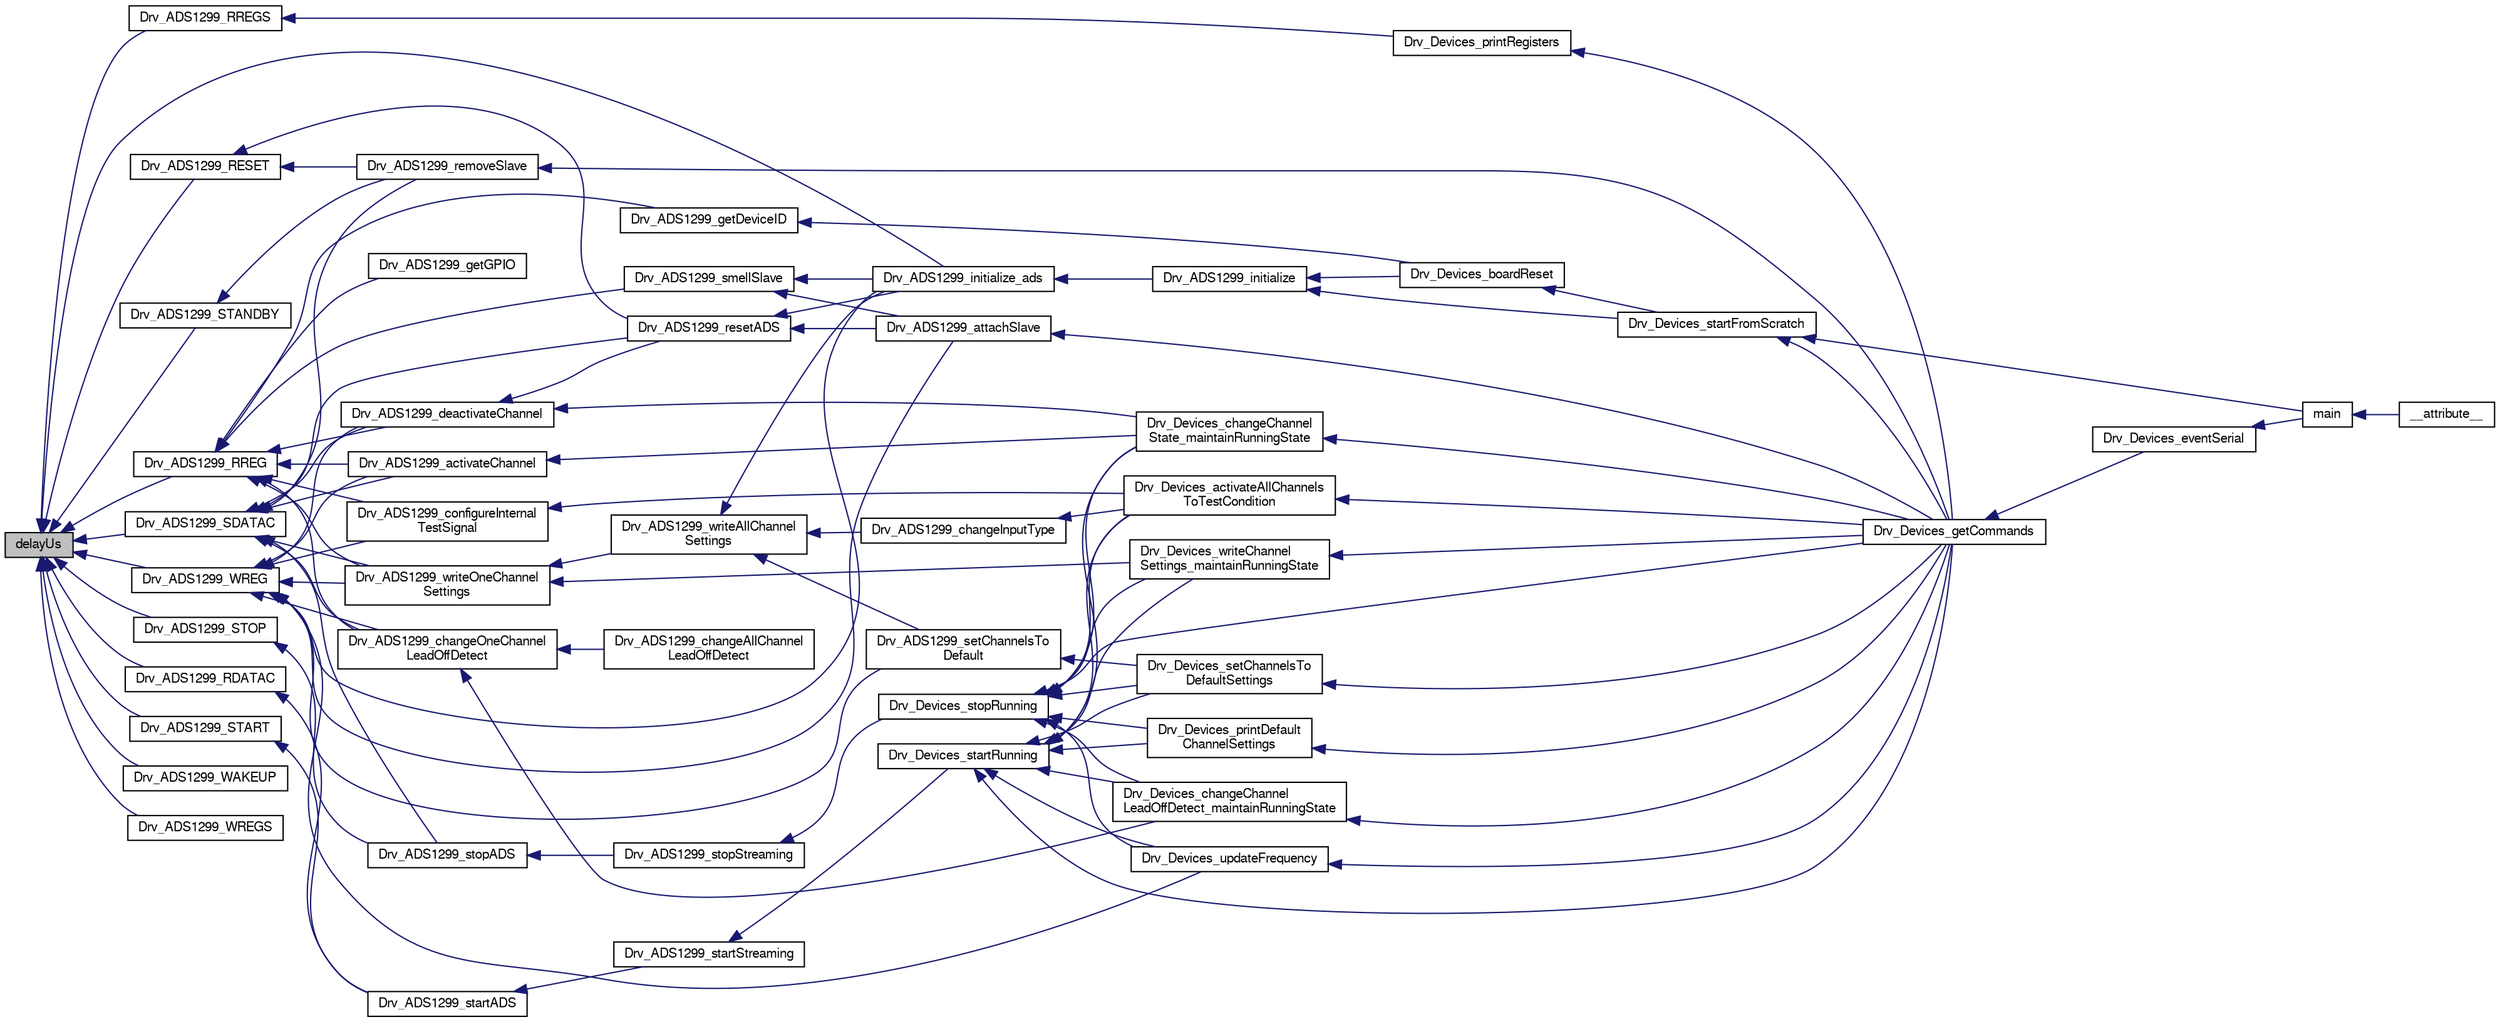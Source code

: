 digraph "delayUs"
{
  edge [fontname="FreeSans",fontsize="10",labelfontname="FreeSans",labelfontsize="10"];
  node [fontname="FreeSans",fontsize="10",shape=record];
  rankdir="LR";
  Node1 [label="delayUs",height=0.2,width=0.4,color="black", fillcolor="grey75", style="filled", fontcolor="black"];
  Node1 -> Node2 [dir="back",color="midnightblue",fontsize="10",style="solid"];
  Node2 [label="Drv_ADS1299_initialize_ads",height=0.2,width=0.4,color="black", fillcolor="white", style="filled",URL="$group__ADS1299__Library.html#ga7d4e3c16375e804d9275b55a5872410b",tooltip="Hard Reset ADS and power up sequence. "];
  Node2 -> Node3 [dir="back",color="midnightblue",fontsize="10",style="solid"];
  Node3 [label="Drv_ADS1299_initialize",height=0.2,width=0.4,color="black", fillcolor="white", style="filled",URL="$group__ADS1299__Library.html#ga3a5f7edb0cb404ffa6865a56573a0c4b",tooltip="Configure pines connected to the ADS and the ADS itself. "];
  Node3 -> Node4 [dir="back",color="midnightblue",fontsize="10",style="solid"];
  Node4 [label="Drv_Devices_startFromScratch",height=0.2,width=0.4,color="black", fillcolor="white", style="filled",URL="$group__Devices__Library.html#ga43e0b770fd7ccd57b3f0d5ddf0eda4be",tooltip="Start the system from scratch, send initial message and get the board ready to get commands..."];
  Node4 -> Node5 [dir="back",color="midnightblue",fontsize="10",style="solid"];
  Node5 [label="main",height=0.2,width=0.4,color="black", fillcolor="white", style="filled",URL="$group__Application__Layer.html#ga840291bc02cba5474a4cb46a9b9566fe"];
  Node5 -> Node6 [dir="back",color="midnightblue",fontsize="10",style="solid"];
  Node6 [label="__attribute__",height=0.2,width=0.4,color="black", fillcolor="white", style="filled",URL="$cr__startup__lpc175x__6x_8c.html#adce420b900676fa0caed5a713cac82fb"];
  Node4 -> Node7 [dir="back",color="midnightblue",fontsize="10",style="solid"];
  Node7 [label="Drv_Devices_getCommands",height=0.2,width=0.4,color="black", fillcolor="white", style="filled",URL="$group__Devices__Library.html#gafb56f6b90c50e36cd6e34665d85fb903",tooltip="Function for interpreting commands. "];
  Node7 -> Node8 [dir="back",color="midnightblue",fontsize="10",style="solid"];
  Node8 [label="Drv_Devices_eventSerial",height=0.2,width=0.4,color="black", fillcolor="white", style="filled",URL="$group__Devices__Library.html#ga8092c357f91843e6fa9db02735addc7d",tooltip="Function for receiving new commands. "];
  Node8 -> Node5 [dir="back",color="midnightblue",fontsize="10",style="solid"];
  Node3 -> Node9 [dir="back",color="midnightblue",fontsize="10",style="solid"];
  Node9 [label="Drv_Devices_boardReset",height=0.2,width=0.4,color="black", fillcolor="white", style="filled",URL="$group__Devices__Library.html#gab949068810476a2e08078aa7eab15a83"];
  Node9 -> Node4 [dir="back",color="midnightblue",fontsize="10",style="solid"];
  Node1 -> Node10 [dir="back",color="midnightblue",fontsize="10",style="solid"];
  Node10 [label="Drv_ADS1299_WAKEUP",height=0.2,width=0.4,color="black", fillcolor="white", style="filled",URL="$group__ADS1299__Library.html#ga641da43b050b7dfd11d3f8234d129158",tooltip="Get out of low power mode. "];
  Node1 -> Node11 [dir="back",color="midnightblue",fontsize="10",style="solid"];
  Node11 [label="Drv_ADS1299_STANDBY",height=0.2,width=0.4,color="black", fillcolor="white", style="filled",URL="$group__ADS1299__Library.html#ga47ebee464895e8e771d03c0f9ca5e21d",tooltip="Go into low power mode. "];
  Node11 -> Node12 [dir="back",color="midnightblue",fontsize="10",style="solid"];
  Node12 [label="Drv_ADS1299_removeSlave",height=0.2,width=0.4,color="black", fillcolor="white", style="filled",URL="$group__ADS1299__Library.html#gab6a161f709334920b4f69156fe0ce928",tooltip="Stop Slave ADS and remove link. "];
  Node12 -> Node7 [dir="back",color="midnightblue",fontsize="10",style="solid"];
  Node1 -> Node13 [dir="back",color="midnightblue",fontsize="10",style="solid"];
  Node13 [label="Drv_ADS1299_RESET",height=0.2,width=0.4,color="black", fillcolor="white", style="filled",URL="$group__ADS1299__Library.html#ga33a611c58e5bd53c062d118be8a09d9e",tooltip="Set all register values to default. "];
  Node13 -> Node12 [dir="back",color="midnightblue",fontsize="10",style="solid"];
  Node13 -> Node14 [dir="back",color="midnightblue",fontsize="10",style="solid"];
  Node14 [label="Drv_ADS1299_resetADS",height=0.2,width=0.4,color="black", fillcolor="white", style="filled",URL="$group__ADS1299__Library.html#gaf00abe725d1194171c9b84ab1c9aa356",tooltip="Reset all the ADS1299 settings. Stops all data acquisition. "];
  Node14 -> Node2 [dir="back",color="midnightblue",fontsize="10",style="solid"];
  Node14 -> Node15 [dir="back",color="midnightblue",fontsize="10",style="solid"];
  Node15 [label="Drv_ADS1299_attachSlave",height=0.2,width=0.4,color="black", fillcolor="white", style="filled",URL="$group__ADS1299__Library.html#ga3da68a8b941049250800fc068c07a601",tooltip="Configure CLK output and detect Slave board. "];
  Node15 -> Node7 [dir="back",color="midnightblue",fontsize="10",style="solid"];
  Node1 -> Node16 [dir="back",color="midnightblue",fontsize="10",style="solid"];
  Node16 [label="Drv_ADS1299_START",height=0.2,width=0.4,color="black", fillcolor="white", style="filled",URL="$group__ADS1299__Library.html#gab74ff026d8a21e4c41ec454debdf0928",tooltip="Start data acquisition. "];
  Node16 -> Node17 [dir="back",color="midnightblue",fontsize="10",style="solid"];
  Node17 [label="Drv_ADS1299_startADS",height=0.2,width=0.4,color="black", fillcolor="white", style="filled",URL="$group__ADS1299__Library.html#gad2841df2e1508c7d9f86d0d90681986e",tooltip="Start continuous data acquisition. "];
  Node17 -> Node18 [dir="back",color="midnightblue",fontsize="10",style="solid"];
  Node18 [label="Drv_ADS1299_startStreaming",height=0.2,width=0.4,color="black", fillcolor="white", style="filled",URL="$group__ADS1299__Library.html#gad3ea6087f205bfce6610c763f3f332d3",tooltip="Start data acquisition. "];
  Node18 -> Node19 [dir="back",color="midnightblue",fontsize="10",style="solid"];
  Node19 [label="Drv_Devices_startRunning",height=0.2,width=0.4,color="black", fillcolor="white", style="filled",URL="$group__Devices__Library.html#ga7f4ddcd86724d8aad896ff12e43146ca",tooltip="Start data acquisition. "];
  Node19 -> Node7 [dir="back",color="midnightblue",fontsize="10",style="solid"];
  Node19 -> Node20 [dir="back",color="midnightblue",fontsize="10",style="solid"];
  Node20 [label="Drv_Devices_writeChannel\lSettings_maintainRunningState",height=0.2,width=0.4,color="black", fillcolor="white", style="filled",URL="$group__Devices__Library.html#gafd94e72e2e363f075a57a091e26424b2",tooltip="Stop acquisition, set the channels and re-start acquisition. "];
  Node20 -> Node7 [dir="back",color="midnightblue",fontsize="10",style="solid"];
  Node19 -> Node21 [dir="back",color="midnightblue",fontsize="10",style="solid"];
  Node21 [label="Drv_Devices_updateFrequency",height=0.2,width=0.4,color="black", fillcolor="white", style="filled",URL="$group__Devices__Library.html#ga2d56cab48a0548365790822b78afa02d",tooltip="Update sampling frequency. "];
  Node21 -> Node7 [dir="back",color="midnightblue",fontsize="10",style="solid"];
  Node19 -> Node22 [dir="back",color="midnightblue",fontsize="10",style="solid"];
  Node22 [label="Drv_Devices_setChannelsTo\lDefaultSettings",height=0.2,width=0.4,color="black", fillcolor="white", style="filled",URL="$group__Devices__Library.html#gaa48520ff061081dab8c49d26bf9404dd",tooltip="Set all channels to the default settings. "];
  Node22 -> Node7 [dir="back",color="midnightblue",fontsize="10",style="solid"];
  Node19 -> Node23 [dir="back",color="midnightblue",fontsize="10",style="solid"];
  Node23 [label="Drv_Devices_changeChannel\lState_maintainRunningState",height=0.2,width=0.4,color="black", fillcolor="white", style="filled",URL="$group__Devices__Library.html#gacf4dbff760e8426996f21c8a68d77cef",tooltip="Activate or De-activate channel maintaining running state. "];
  Node23 -> Node7 [dir="back",color="midnightblue",fontsize="10",style="solid"];
  Node19 -> Node24 [dir="back",color="midnightblue",fontsize="10",style="solid"];
  Node24 [label="Drv_Devices_activateAllChannels\lToTestCondition",height=0.2,width=0.4,color="black", fillcolor="white", style="filled",URL="$group__Devices__Library.html#ga42ce5be2b197d04b4b0a9918a11ea457",tooltip="Set test inputs to all channels. "];
  Node24 -> Node7 [dir="back",color="midnightblue",fontsize="10",style="solid"];
  Node19 -> Node25 [dir="back",color="midnightblue",fontsize="10",style="solid"];
  Node25 [label="Drv_Devices_printDefault\lChannelSettings",height=0.2,width=0.4,color="black", fillcolor="white", style="filled",URL="$group__Devices__Library.html#ga1a1a6145a5269b2a7ebd45abdb53b660",tooltip="Print the current Default Channel Settings. "];
  Node25 -> Node7 [dir="back",color="midnightblue",fontsize="10",style="solid"];
  Node19 -> Node26 [dir="back",color="midnightblue",fontsize="10",style="solid"];
  Node26 [label="Drv_Devices_changeChannel\lLeadOffDetect_maintainRunningState",height=0.2,width=0.4,color="black", fillcolor="white", style="filled",URL="$group__Devices__Library.html#ga87716766599b761bde56572ccaac7946",tooltip="Change lead off detect settings and re-start device. "];
  Node26 -> Node7 [dir="back",color="midnightblue",fontsize="10",style="solid"];
  Node1 -> Node27 [dir="back",color="midnightblue",fontsize="10",style="solid"];
  Node27 [label="Drv_ADS1299_STOP",height=0.2,width=0.4,color="black", fillcolor="white", style="filled",URL="$group__ADS1299__Library.html#ga745a56f8f9a82a3ff488fdfa44b5877c",tooltip="Stop data acquisition. "];
  Node27 -> Node28 [dir="back",color="midnightblue",fontsize="10",style="solid"];
  Node28 [label="Drv_ADS1299_stopADS",height=0.2,width=0.4,color="black", fillcolor="white", style="filled",URL="$group__ADS1299__Library.html#gafed9edc40d47ce6fc0c7c5325b616d74",tooltip="Stop continuous data acquisition. "];
  Node28 -> Node29 [dir="back",color="midnightblue",fontsize="10",style="solid"];
  Node29 [label="Drv_ADS1299_stopStreaming",height=0.2,width=0.4,color="black", fillcolor="white", style="filled",URL="$group__ADS1299__Library.html#ga76f9b41b04d6ac6a9fc5ba36884df125",tooltip="Stop data acquisition. "];
  Node29 -> Node30 [dir="back",color="midnightblue",fontsize="10",style="solid"];
  Node30 [label="Drv_Devices_stopRunning",height=0.2,width=0.4,color="black", fillcolor="white", style="filled",URL="$group__Devices__Library.html#ga8584f49a773b7e9add0e51bb0057fb54",tooltip="Stop data acquisition. "];
  Node30 -> Node7 [dir="back",color="midnightblue",fontsize="10",style="solid"];
  Node30 -> Node20 [dir="back",color="midnightblue",fontsize="10",style="solid"];
  Node30 -> Node21 [dir="back",color="midnightblue",fontsize="10",style="solid"];
  Node30 -> Node22 [dir="back",color="midnightblue",fontsize="10",style="solid"];
  Node30 -> Node23 [dir="back",color="midnightblue",fontsize="10",style="solid"];
  Node30 -> Node24 [dir="back",color="midnightblue",fontsize="10",style="solid"];
  Node30 -> Node25 [dir="back",color="midnightblue",fontsize="10",style="solid"];
  Node30 -> Node26 [dir="back",color="midnightblue",fontsize="10",style="solid"];
  Node1 -> Node31 [dir="back",color="midnightblue",fontsize="10",style="solid"];
  Node31 [label="Drv_ADS1299_RDATAC",height=0.2,width=0.4,color="black", fillcolor="white", style="filled",URL="$group__ADS1299__Library.html#ga51676dbe90976a582680808c7f32eadc",tooltip="Go into read data continuous mode. "];
  Node31 -> Node17 [dir="back",color="midnightblue",fontsize="10",style="solid"];
  Node1 -> Node32 [dir="back",color="midnightblue",fontsize="10",style="solid"];
  Node32 [label="Drv_ADS1299_SDATAC",height=0.2,width=0.4,color="black", fillcolor="white", style="filled",URL="$group__ADS1299__Library.html#ga9715d3a40b02158b668d9c82bd0af79a",tooltip="Get out of read data continuous mode. "];
  Node32 -> Node28 [dir="back",color="midnightblue",fontsize="10",style="solid"];
  Node32 -> Node33 [dir="back",color="midnightblue",fontsize="10",style="solid"];
  Node33 [label="Drv_ADS1299_writeOneChannel\lSettings",height=0.2,width=0.4,color="black", fillcolor="white", style="filled",URL="$group__ADS1299__Library.html#gab10b419566b34fa502514a113505312d",tooltip="Write settings of only one specific channel. "];
  Node33 -> Node34 [dir="back",color="midnightblue",fontsize="10",style="solid"];
  Node34 [label="Drv_ADS1299_writeAllChannel\lSettings",height=0.2,width=0.4,color="black", fillcolor="white", style="filled",URL="$group__ADS1299__Library.html#ga6191cb19901b35ad7f9e5d999064dac3",tooltip="Write settings of all channels. "];
  Node34 -> Node2 [dir="back",color="midnightblue",fontsize="10",style="solid"];
  Node34 -> Node35 [dir="back",color="midnightblue",fontsize="10",style="solid"];
  Node35 [label="Drv_ADS1299_setChannelsTo\lDefault",height=0.2,width=0.4,color="black", fillcolor="white", style="filled",URL="$group__ADS1299__Library.html#gada2653d98d54cb667537d468a5a3e4ce",tooltip="Set all channels with the default values. "];
  Node35 -> Node22 [dir="back",color="midnightblue",fontsize="10",style="solid"];
  Node34 -> Node36 [dir="back",color="midnightblue",fontsize="10",style="solid"];
  Node36 [label="Drv_ADS1299_changeInputType",height=0.2,width=0.4,color="black", fillcolor="white", style="filled",URL="$group__ADS1299__Library.html#ga1377f541513a9626c05ba013f081cab4",tooltip="Change the source of signal connected to the inputs of the ADS1299. "];
  Node36 -> Node24 [dir="back",color="midnightblue",fontsize="10",style="solid"];
  Node33 -> Node20 [dir="back",color="midnightblue",fontsize="10",style="solid"];
  Node32 -> Node37 [dir="back",color="midnightblue",fontsize="10",style="solid"];
  Node37 [label="Drv_ADS1299_activateChannel",height=0.2,width=0.4,color="black", fillcolor="white", style="filled",URL="$group__ADS1299__Library.html#ga265dd2d7a4bd35e681d566e3a2c517ce",tooltip="Activate specific channel N. "];
  Node37 -> Node23 [dir="back",color="midnightblue",fontsize="10",style="solid"];
  Node32 -> Node38 [dir="back",color="midnightblue",fontsize="10",style="solid"];
  Node38 [label="Drv_ADS1299_deactivateChannel",height=0.2,width=0.4,color="black", fillcolor="white", style="filled",URL="$group__ADS1299__Library.html#gaf752ff51f24643ab51099720f9d69846",tooltip="De-activate specific channel N. "];
  Node38 -> Node14 [dir="back",color="midnightblue",fontsize="10",style="solid"];
  Node38 -> Node23 [dir="back",color="midnightblue",fontsize="10",style="solid"];
  Node32 -> Node39 [dir="back",color="midnightblue",fontsize="10",style="solid"];
  Node39 [label="Drv_ADS1299_changeOneChannel\lLeadOffDetect",height=0.2,width=0.4,color="black", fillcolor="white", style="filled",URL="$group__ADS1299__Library.html#ga7592db204eafa08302261bdaec47020d",tooltip="Change the lead off detect settings for specified channel. "];
  Node39 -> Node40 [dir="back",color="midnightblue",fontsize="10",style="solid"];
  Node40 [label="Drv_ADS1299_changeAllChannel\lLeadOffDetect",height=0.2,width=0.4,color="black", fillcolor="white", style="filled",URL="$group__ADS1299__Library.html#gacd21ec90227bde9bcbe7d17924763972",tooltip="Change the lead off detect settings for all channels. "];
  Node39 -> Node26 [dir="back",color="midnightblue",fontsize="10",style="solid"];
  Node32 -> Node12 [dir="back",color="midnightblue",fontsize="10",style="solid"];
  Node32 -> Node14 [dir="back",color="midnightblue",fontsize="10",style="solid"];
  Node1 -> Node41 [dir="back",color="midnightblue",fontsize="10",style="solid"];
  Node41 [label="Drv_ADS1299_RREG",height=0.2,width=0.4,color="black", fillcolor="white", style="filled",URL="$group__ADS1299__Library.html#ga1c03d79e9a6080ed2de6916b1dd47849",tooltip="Read one ADS register. "];
  Node41 -> Node33 [dir="back",color="midnightblue",fontsize="10",style="solid"];
  Node41 -> Node37 [dir="back",color="midnightblue",fontsize="10",style="solid"];
  Node41 -> Node38 [dir="back",color="midnightblue",fontsize="10",style="solid"];
  Node41 -> Node42 [dir="back",color="midnightblue",fontsize="10",style="solid"];
  Node42 [label="Drv_ADS1299_getDeviceID",height=0.2,width=0.4,color="black", fillcolor="white", style="filled",URL="$group__ADS1299__Library.html#ga812e36de1efba860dca4dec17b08b1a6",tooltip="Return the ID of the AFE device. "];
  Node42 -> Node9 [dir="back",color="midnightblue",fontsize="10",style="solid"];
  Node41 -> Node43 [dir="back",color="midnightblue",fontsize="10",style="solid"];
  Node43 [label="Drv_ADS1299_configureInternal\lTestSignal",height=0.2,width=0.4,color="black", fillcolor="white", style="filled",URL="$group__ADS1299__Library.html#gab82c3d9732f1cf5d5fc8017cd807f035",tooltip="Configure the test signals that can be inernally generated by the ADS1299. "];
  Node43 -> Node24 [dir="back",color="midnightblue",fontsize="10",style="solid"];
  Node41 -> Node39 [dir="back",color="midnightblue",fontsize="10",style="solid"];
  Node41 -> Node44 [dir="back",color="midnightblue",fontsize="10",style="solid"];
  Node44 [label="Drv_ADS1299_smellSlave",height=0.2,width=0.4,color="black", fillcolor="white", style="filled",URL="$group__ADS1299__Library.html#ga9d74c4bec77d3719c9334d953e2ac590",tooltip="Check if Slave Board is present. "];
  Node44 -> Node2 [dir="back",color="midnightblue",fontsize="10",style="solid"];
  Node44 -> Node15 [dir="back",color="midnightblue",fontsize="10",style="solid"];
  Node41 -> Node45 [dir="back",color="midnightblue",fontsize="10",style="solid"];
  Node45 [label="Drv_ADS1299_getGPIO",height=0.2,width=0.4,color="black", fillcolor="white", style="filled",URL="$Drv__ADS1299_8c.html#ac03eeb33214648dcf7bd9535c05a718c",tooltip="Get master GPIO state. "];
  Node1 -> Node46 [dir="back",color="midnightblue",fontsize="10",style="solid"];
  Node46 [label="Drv_ADS1299_RREGS",height=0.2,width=0.4,color="black", fillcolor="white", style="filled",URL="$group__ADS1299__Library.html#gae5ee6c66ba40e661985018da02f4683d",tooltip="Read multiple ADS registers. "];
  Node46 -> Node47 [dir="back",color="midnightblue",fontsize="10",style="solid"];
  Node47 [label="Drv_Devices_printRegisters",height=0.2,width=0.4,color="black", fillcolor="white", style="filled",URL="$group__Devices__Library.html#gad214f99a7d211af8779b46b244f99d99",tooltip="Print the current state of all ADS1299 registers. "];
  Node47 -> Node7 [dir="back",color="midnightblue",fontsize="10",style="solid"];
  Node1 -> Node48 [dir="back",color="midnightblue",fontsize="10",style="solid"];
  Node48 [label="Drv_ADS1299_WREG",height=0.2,width=0.4,color="black", fillcolor="white", style="filled",URL="$group__ADS1299__Library.html#gaeb3dbf8ae39e90411b32757240f61b8b",tooltip="Write one ADS register. "];
  Node48 -> Node2 [dir="back",color="midnightblue",fontsize="10",style="solid"];
  Node48 -> Node33 [dir="back",color="midnightblue",fontsize="10",style="solid"];
  Node48 -> Node35 [dir="back",color="midnightblue",fontsize="10",style="solid"];
  Node48 -> Node37 [dir="back",color="midnightblue",fontsize="10",style="solid"];
  Node48 -> Node38 [dir="back",color="midnightblue",fontsize="10",style="solid"];
  Node48 -> Node43 [dir="back",color="midnightblue",fontsize="10",style="solid"];
  Node48 -> Node39 [dir="back",color="midnightblue",fontsize="10",style="solid"];
  Node48 -> Node15 [dir="back",color="midnightblue",fontsize="10",style="solid"];
  Node48 -> Node21 [dir="back",color="midnightblue",fontsize="10",style="solid"];
  Node1 -> Node49 [dir="back",color="midnightblue",fontsize="10",style="solid"];
  Node49 [label="Drv_ADS1299_WREGS",height=0.2,width=0.4,color="black", fillcolor="white", style="filled",URL="$group__ADS1299__Library.html#gac0ee4d97d673cfedde936fb9d81e8c5d",tooltip="Write multiple ADS registers. "];
}

